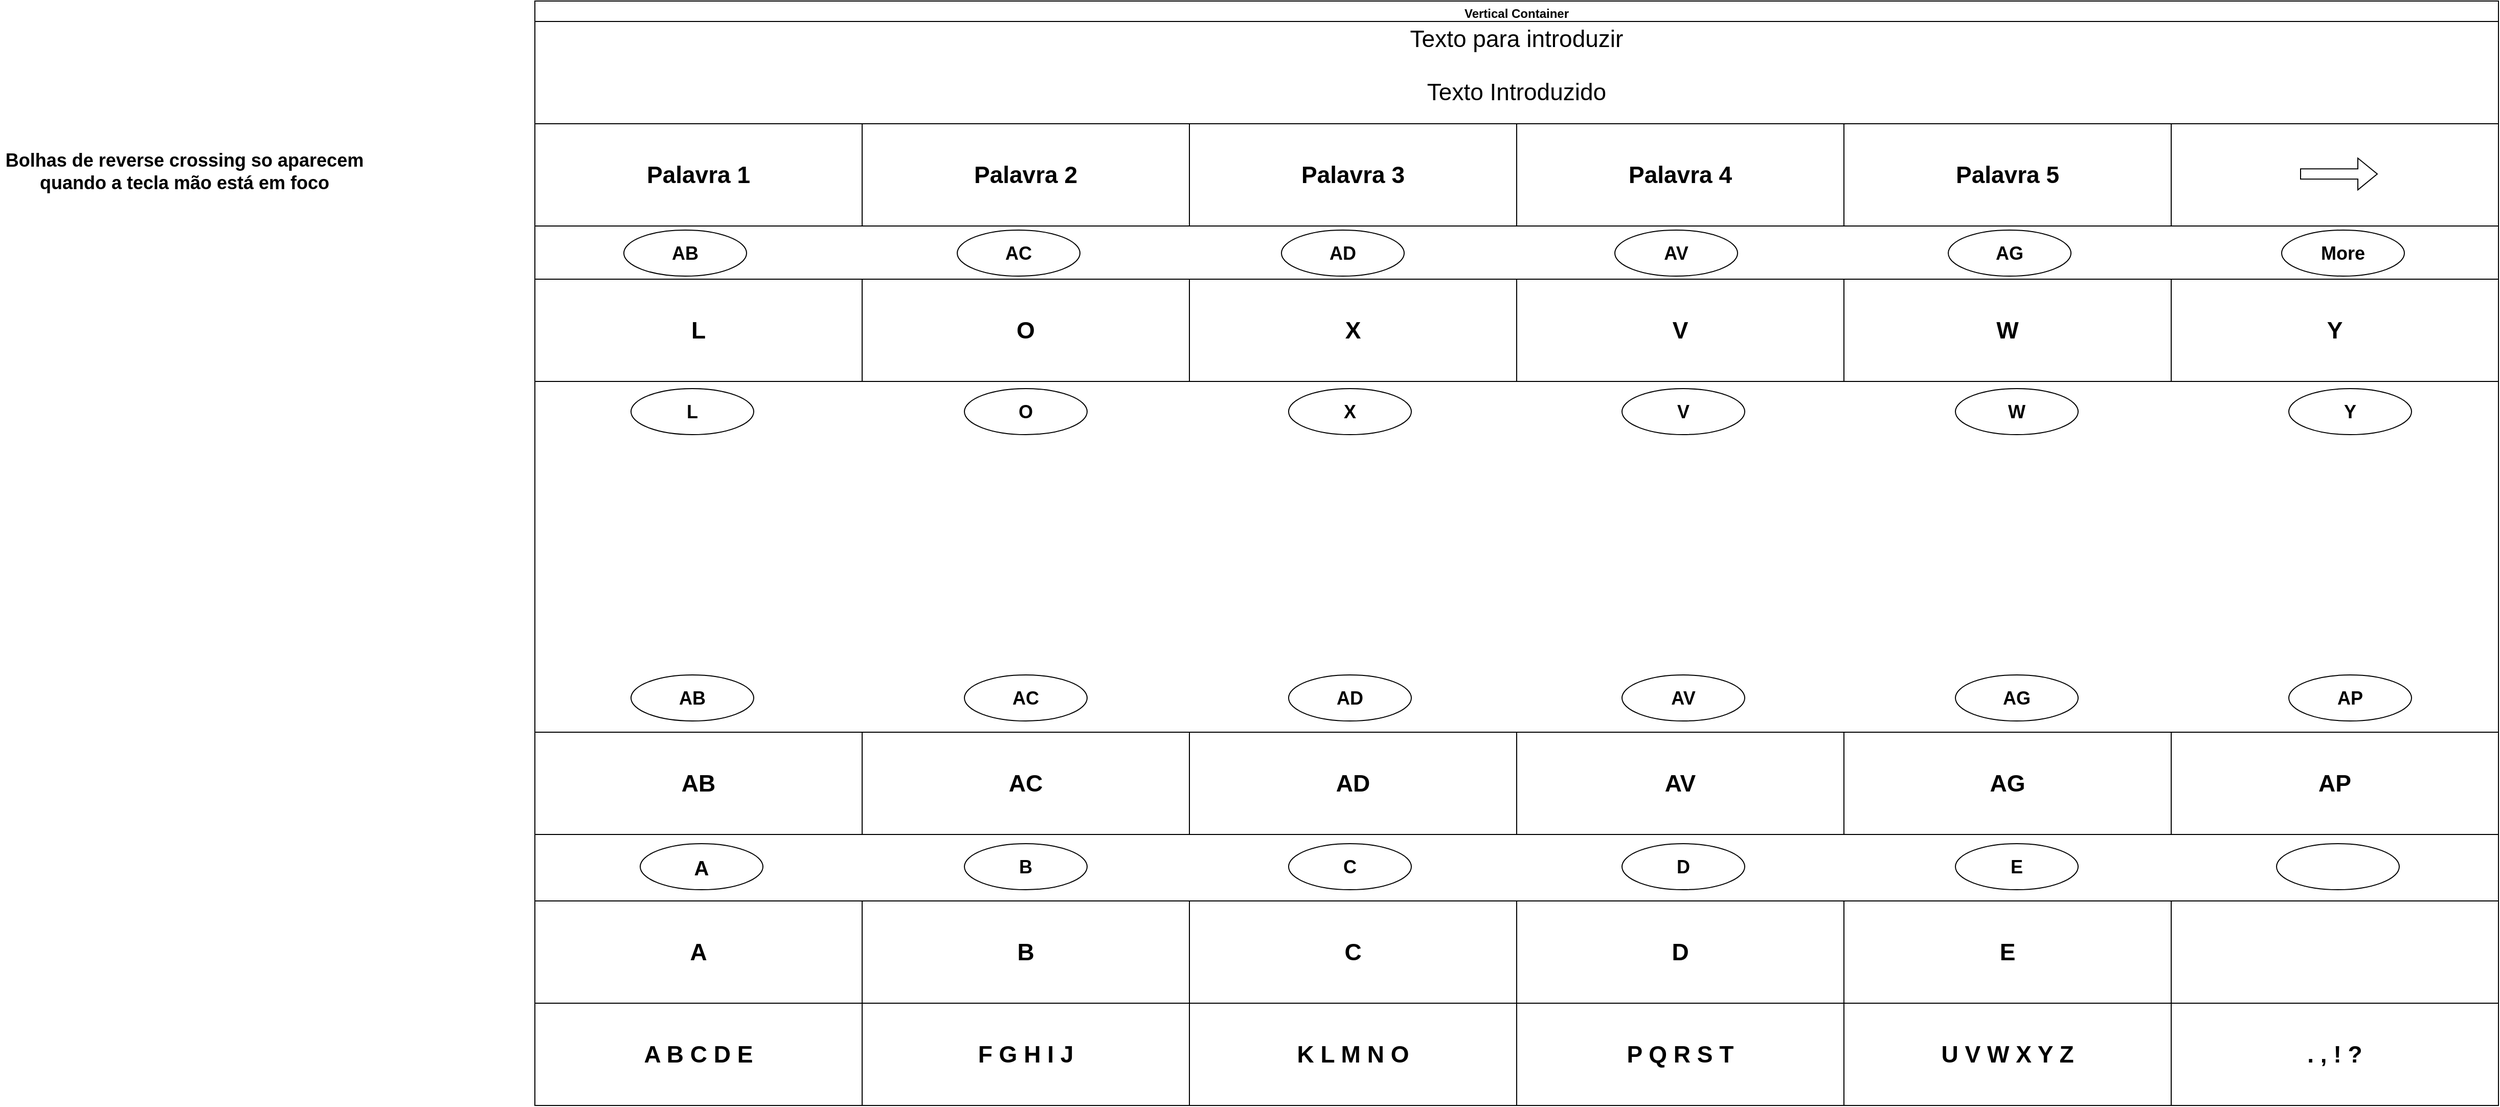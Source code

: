 <mxfile version="16.6.6" type="github"><diagram id="ehYQr9B-ZTgGNfDJRxZD" name="Page-1"><mxGraphModel dx="6180" dy="2857" grid="0" gridSize="10" guides="1" tooltips="1" connect="1" arrows="1" fold="1" page="1" pageScale="1" pageWidth="1920" pageHeight="1200" math="0" shadow="0"><root><mxCell id="0"/><mxCell id="1" parent="0"/><mxCell id="4cNoB2Lc4BqmqKSlEkCf-90" value="Vertical Container" style="swimlane;aspect=fixed;" parent="1" vertex="1"><mxGeometry y="-20" width="1920" height="1080" as="geometry"/></mxCell><mxCell id="4cNoB2Lc4BqmqKSlEkCf-92" value="A B C D E" style="rounded=0;whiteSpace=wrap;html=1;fontStyle=1;fontSize=23;" parent="4cNoB2Lc4BqmqKSlEkCf-90" vertex="1"><mxGeometry y="980" width="320" height="100" as="geometry"/></mxCell><mxCell id="4cNoB2Lc4BqmqKSlEkCf-93" value="F G H I J" style="rounded=0;whiteSpace=wrap;html=1;fontStyle=1;fontSize=23;" parent="4cNoB2Lc4BqmqKSlEkCf-90" vertex="1"><mxGeometry x="320" y="980" width="320" height="100" as="geometry"/></mxCell><mxCell id="4cNoB2Lc4BqmqKSlEkCf-94" value="K L M N O" style="rounded=0;whiteSpace=wrap;html=1;fontStyle=1;fontSize=23;" parent="4cNoB2Lc4BqmqKSlEkCf-90" vertex="1"><mxGeometry x="640" y="980" width="320" height="100" as="geometry"/></mxCell><mxCell id="4cNoB2Lc4BqmqKSlEkCf-95" value="P Q R S T" style="rounded=0;whiteSpace=wrap;html=1;fontStyle=1;fontSize=23;" parent="4cNoB2Lc4BqmqKSlEkCf-90" vertex="1"><mxGeometry x="960" y="980" width="320" height="100" as="geometry"/></mxCell><mxCell id="4cNoB2Lc4BqmqKSlEkCf-96" value="U V W X Y Z" style="rounded=0;whiteSpace=wrap;html=1;fontStyle=1;fontSize=23;" parent="4cNoB2Lc4BqmqKSlEkCf-90" vertex="1"><mxGeometry x="1280" y="980" width="320" height="100" as="geometry"/></mxCell><mxCell id="4cNoB2Lc4BqmqKSlEkCf-97" value=". , ! ?" style="rounded=0;whiteSpace=wrap;html=1;fontSize=23;fontStyle=1" parent="4cNoB2Lc4BqmqKSlEkCf-90" vertex="1"><mxGeometry x="1600" y="980" width="320" height="100" as="geometry"/></mxCell><mxCell id="4cNoB2Lc4BqmqKSlEkCf-98" value="" style="rounded=0;whiteSpace=wrap;html=1;" parent="4cNoB2Lc4BqmqKSlEkCf-90" vertex="1"><mxGeometry y="20" width="1920" height="100" as="geometry"/></mxCell><mxCell id="4cNoB2Lc4BqmqKSlEkCf-101" value="Texto para introduzir" style="text;html=1;strokeColor=none;fillColor=none;align=center;verticalAlign=middle;whiteSpace=wrap;rounded=0;fontSize=23;" parent="4cNoB2Lc4BqmqKSlEkCf-90" vertex="1"><mxGeometry y="22" width="1920" height="30" as="geometry"/></mxCell><mxCell id="4cNoB2Lc4BqmqKSlEkCf-106" value="Texto Introduzido" style="text;html=1;strokeColor=none;fillColor=none;align=center;verticalAlign=middle;whiteSpace=wrap;rounded=0;fontSize=23;" parent="4cNoB2Lc4BqmqKSlEkCf-90" vertex="1"><mxGeometry y="60" width="1920" height="58" as="geometry"/></mxCell><mxCell id="1VFu5SQpS5e8dGFgz0qe-13" value="A" style="rounded=0;whiteSpace=wrap;html=1;fontStyle=1;fontSize=23;" parent="4cNoB2Lc4BqmqKSlEkCf-90" vertex="1"><mxGeometry y="880" width="320" height="100" as="geometry"/></mxCell><mxCell id="1VFu5SQpS5e8dGFgz0qe-14" value="B" style="rounded=0;whiteSpace=wrap;html=1;fontStyle=1;fontSize=23;" parent="4cNoB2Lc4BqmqKSlEkCf-90" vertex="1"><mxGeometry x="320" y="880" width="320" height="100" as="geometry"/></mxCell><mxCell id="1VFu5SQpS5e8dGFgz0qe-15" value="C" style="rounded=0;whiteSpace=wrap;html=1;fontStyle=1;fontSize=23;" parent="4cNoB2Lc4BqmqKSlEkCf-90" vertex="1"><mxGeometry x="640" y="880" width="320" height="100" as="geometry"/></mxCell><mxCell id="1VFu5SQpS5e8dGFgz0qe-16" value="D" style="rounded=0;whiteSpace=wrap;html=1;fontStyle=1;fontSize=23;" parent="4cNoB2Lc4BqmqKSlEkCf-90" vertex="1"><mxGeometry x="960" y="880" width="320" height="100" as="geometry"/></mxCell><mxCell id="1VFu5SQpS5e8dGFgz0qe-17" value="E" style="rounded=0;whiteSpace=wrap;html=1;fontStyle=1;fontSize=23;" parent="4cNoB2Lc4BqmqKSlEkCf-90" vertex="1"><mxGeometry x="1280" y="880" width="320" height="100" as="geometry"/></mxCell><mxCell id="1VFu5SQpS5e8dGFgz0qe-18" value="" style="rounded=0;whiteSpace=wrap;html=1;fontSize=23;fontStyle=1" parent="4cNoB2Lc4BqmqKSlEkCf-90" vertex="1"><mxGeometry x="1600" y="880" width="320" height="100" as="geometry"/></mxCell><mxCell id="1VFu5SQpS5e8dGFgz0qe-19" value="A" style="ellipse;whiteSpace=wrap;html=1;fontSize=20;fontStyle=1" parent="4cNoB2Lc4BqmqKSlEkCf-90" vertex="1"><mxGeometry x="103" y="824" width="120" height="45" as="geometry"/></mxCell><mxCell id="1VFu5SQpS5e8dGFgz0qe-20" value="B" style="ellipse;whiteSpace=wrap;html=1;fontSize=18;fontStyle=1" parent="4cNoB2Lc4BqmqKSlEkCf-90" vertex="1"><mxGeometry x="420" y="824" width="120" height="45" as="geometry"/></mxCell><mxCell id="1VFu5SQpS5e8dGFgz0qe-21" value="C" style="ellipse;whiteSpace=wrap;html=1;fontSize=18;fontStyle=1" parent="4cNoB2Lc4BqmqKSlEkCf-90" vertex="1"><mxGeometry x="737" y="824" width="120" height="45" as="geometry"/></mxCell><mxCell id="1VFu5SQpS5e8dGFgz0qe-22" value="D" style="ellipse;whiteSpace=wrap;html=1;fontSize=18;fontStyle=1" parent="4cNoB2Lc4BqmqKSlEkCf-90" vertex="1"><mxGeometry x="1063" y="824" width="120" height="45" as="geometry"/></mxCell><mxCell id="1VFu5SQpS5e8dGFgz0qe-23" value="E" style="ellipse;whiteSpace=wrap;html=1;fontSize=18;fontStyle=1" parent="4cNoB2Lc4BqmqKSlEkCf-90" vertex="1"><mxGeometry x="1389" y="824" width="120" height="45" as="geometry"/></mxCell><mxCell id="1VFu5SQpS5e8dGFgz0qe-24" value="" style="ellipse;whiteSpace=wrap;html=1;" parent="4cNoB2Lc4BqmqKSlEkCf-90" vertex="1"><mxGeometry x="1703" y="824" width="120" height="45" as="geometry"/></mxCell><mxCell id="1VFu5SQpS5e8dGFgz0qe-25" value="AB" style="rounded=0;whiteSpace=wrap;html=1;fontStyle=1;fontSize=23;" parent="4cNoB2Lc4BqmqKSlEkCf-90" vertex="1"><mxGeometry y="715" width="320" height="100" as="geometry"/></mxCell><mxCell id="1VFu5SQpS5e8dGFgz0qe-26" value="AC" style="rounded=0;whiteSpace=wrap;html=1;fontStyle=1;fontSize=23;" parent="4cNoB2Lc4BqmqKSlEkCf-90" vertex="1"><mxGeometry x="320" y="715" width="320" height="100" as="geometry"/></mxCell><mxCell id="1VFu5SQpS5e8dGFgz0qe-27" value="AD" style="rounded=0;whiteSpace=wrap;html=1;fontStyle=1;fontSize=23;" parent="4cNoB2Lc4BqmqKSlEkCf-90" vertex="1"><mxGeometry x="640" y="715" width="320" height="100" as="geometry"/></mxCell><mxCell id="1VFu5SQpS5e8dGFgz0qe-28" value="AV" style="rounded=0;whiteSpace=wrap;html=1;fontStyle=1;fontSize=23;" parent="4cNoB2Lc4BqmqKSlEkCf-90" vertex="1"><mxGeometry x="960" y="715" width="320" height="100" as="geometry"/></mxCell><mxCell id="1VFu5SQpS5e8dGFgz0qe-29" value="AG" style="rounded=0;whiteSpace=wrap;html=1;fontStyle=1;fontSize=23;" parent="4cNoB2Lc4BqmqKSlEkCf-90" vertex="1"><mxGeometry x="1280" y="715" width="320" height="100" as="geometry"/></mxCell><mxCell id="1VFu5SQpS5e8dGFgz0qe-30" value="AP" style="rounded=0;whiteSpace=wrap;html=1;fontSize=23;fontStyle=1" parent="4cNoB2Lc4BqmqKSlEkCf-90" vertex="1"><mxGeometry x="1600" y="715" width="320" height="100" as="geometry"/></mxCell><mxCell id="1VFu5SQpS5e8dGFgz0qe-31" value="AB" style="ellipse;whiteSpace=wrap;html=1;fontSize=18;fontStyle=1" parent="4cNoB2Lc4BqmqKSlEkCf-90" vertex="1"><mxGeometry x="94" y="659" width="120" height="45" as="geometry"/></mxCell><mxCell id="1VFu5SQpS5e8dGFgz0qe-32" value="AC" style="ellipse;whiteSpace=wrap;html=1;fontSize=18;fontStyle=1" parent="4cNoB2Lc4BqmqKSlEkCf-90" vertex="1"><mxGeometry x="420" y="659" width="120" height="45" as="geometry"/></mxCell><mxCell id="1VFu5SQpS5e8dGFgz0qe-33" value="AD" style="ellipse;whiteSpace=wrap;html=1;fontSize=18;fontStyle=1" parent="4cNoB2Lc4BqmqKSlEkCf-90" vertex="1"><mxGeometry x="737" y="659" width="120" height="45" as="geometry"/></mxCell><mxCell id="1VFu5SQpS5e8dGFgz0qe-34" value="AV" style="ellipse;whiteSpace=wrap;html=1;fontSize=18;fontStyle=1" parent="4cNoB2Lc4BqmqKSlEkCf-90" vertex="1"><mxGeometry x="1063" y="659" width="120" height="45" as="geometry"/></mxCell><mxCell id="1VFu5SQpS5e8dGFgz0qe-35" value="AG" style="ellipse;whiteSpace=wrap;html=1;fontSize=18;fontStyle=1" parent="4cNoB2Lc4BqmqKSlEkCf-90" vertex="1"><mxGeometry x="1389" y="659" width="120" height="45" as="geometry"/></mxCell><mxCell id="1VFu5SQpS5e8dGFgz0qe-36" value="AP" style="ellipse;whiteSpace=wrap;html=1;fontSize=18;fontStyle=1" parent="4cNoB2Lc4BqmqKSlEkCf-90" vertex="1"><mxGeometry x="1715" y="659" width="120" height="45" as="geometry"/></mxCell><mxCell id="1VFu5SQpS5e8dGFgz0qe-37" value="Palavra 1" style="rounded=0;whiteSpace=wrap;html=1;fontStyle=1;fontSize=23;" parent="4cNoB2Lc4BqmqKSlEkCf-90" vertex="1"><mxGeometry y="120" width="320" height="100" as="geometry"/></mxCell><mxCell id="1VFu5SQpS5e8dGFgz0qe-38" value="Palavra 2" style="rounded=0;whiteSpace=wrap;html=1;fontStyle=1;fontSize=23;" parent="4cNoB2Lc4BqmqKSlEkCf-90" vertex="1"><mxGeometry x="320" y="120" width="320" height="100" as="geometry"/></mxCell><mxCell id="1VFu5SQpS5e8dGFgz0qe-39" value="Palavra 3" style="rounded=0;whiteSpace=wrap;html=1;fontStyle=1;fontSize=23;" parent="4cNoB2Lc4BqmqKSlEkCf-90" vertex="1"><mxGeometry x="640" y="120" width="320" height="100" as="geometry"/></mxCell><mxCell id="1VFu5SQpS5e8dGFgz0qe-40" value="Palavra 4" style="rounded=0;whiteSpace=wrap;html=1;fontStyle=1;fontSize=23;" parent="4cNoB2Lc4BqmqKSlEkCf-90" vertex="1"><mxGeometry x="960" y="120" width="320" height="100" as="geometry"/></mxCell><mxCell id="1VFu5SQpS5e8dGFgz0qe-41" value="Palavra 5" style="rounded=0;whiteSpace=wrap;html=1;fontStyle=1;fontSize=23;" parent="4cNoB2Lc4BqmqKSlEkCf-90" vertex="1"><mxGeometry x="1280" y="120" width="320" height="100" as="geometry"/></mxCell><mxCell id="1VFu5SQpS5e8dGFgz0qe-42" value="" style="rounded=0;whiteSpace=wrap;html=1;fontSize=23;fontStyle=1" parent="4cNoB2Lc4BqmqKSlEkCf-90" vertex="1"><mxGeometry x="1600" y="120" width="320" height="100" as="geometry"/></mxCell><mxCell id="1VFu5SQpS5e8dGFgz0qe-43" value="L" style="rounded=0;whiteSpace=wrap;html=1;fontStyle=1;fontSize=23;" parent="4cNoB2Lc4BqmqKSlEkCf-90" vertex="1"><mxGeometry y="272" width="320" height="100" as="geometry"/></mxCell><mxCell id="1VFu5SQpS5e8dGFgz0qe-44" value="O" style="rounded=0;whiteSpace=wrap;html=1;fontStyle=1;fontSize=23;" parent="4cNoB2Lc4BqmqKSlEkCf-90" vertex="1"><mxGeometry x="320" y="272" width="320" height="100" as="geometry"/></mxCell><mxCell id="1VFu5SQpS5e8dGFgz0qe-45" value="X" style="rounded=0;whiteSpace=wrap;html=1;fontStyle=1;fontSize=23;" parent="4cNoB2Lc4BqmqKSlEkCf-90" vertex="1"><mxGeometry x="640" y="272" width="320" height="100" as="geometry"/></mxCell><mxCell id="1VFu5SQpS5e8dGFgz0qe-46" value="V" style="rounded=0;whiteSpace=wrap;html=1;fontStyle=1;fontSize=23;" parent="4cNoB2Lc4BqmqKSlEkCf-90" vertex="1"><mxGeometry x="960" y="272" width="320" height="100" as="geometry"/></mxCell><mxCell id="1VFu5SQpS5e8dGFgz0qe-47" value="W" style="rounded=0;whiteSpace=wrap;html=1;fontStyle=1;fontSize=23;" parent="4cNoB2Lc4BqmqKSlEkCf-90" vertex="1"><mxGeometry x="1280" y="272" width="320" height="100" as="geometry"/></mxCell><mxCell id="1VFu5SQpS5e8dGFgz0qe-48" value="Y" style="rounded=0;whiteSpace=wrap;html=1;fontSize=23;fontStyle=1" parent="4cNoB2Lc4BqmqKSlEkCf-90" vertex="1"><mxGeometry x="1600" y="272" width="320" height="100" as="geometry"/></mxCell><mxCell id="1VFu5SQpS5e8dGFgz0qe-49" value="AB" style="ellipse;whiteSpace=wrap;html=1;fontSize=18;fontStyle=1" parent="4cNoB2Lc4BqmqKSlEkCf-90" vertex="1"><mxGeometry x="87" y="224" width="120" height="45" as="geometry"/></mxCell><mxCell id="1VFu5SQpS5e8dGFgz0qe-50" value="AC" style="ellipse;whiteSpace=wrap;html=1;fontSize=18;fontStyle=1" parent="4cNoB2Lc4BqmqKSlEkCf-90" vertex="1"><mxGeometry x="413" y="224" width="120" height="45" as="geometry"/></mxCell><mxCell id="1VFu5SQpS5e8dGFgz0qe-51" value="AD" style="ellipse;whiteSpace=wrap;html=1;fontSize=18;fontStyle=1" parent="4cNoB2Lc4BqmqKSlEkCf-90" vertex="1"><mxGeometry x="730" y="224" width="120" height="45" as="geometry"/></mxCell><mxCell id="1VFu5SQpS5e8dGFgz0qe-52" value="AV" style="ellipse;whiteSpace=wrap;html=1;fontSize=18;fontStyle=1" parent="4cNoB2Lc4BqmqKSlEkCf-90" vertex="1"><mxGeometry x="1056" y="224" width="120" height="45" as="geometry"/></mxCell><mxCell id="1VFu5SQpS5e8dGFgz0qe-53" value="AG" style="ellipse;whiteSpace=wrap;html=1;fontSize=18;fontStyle=1" parent="4cNoB2Lc4BqmqKSlEkCf-90" vertex="1"><mxGeometry x="1382" y="224" width="120" height="45" as="geometry"/></mxCell><mxCell id="1VFu5SQpS5e8dGFgz0qe-54" value="More" style="ellipse;whiteSpace=wrap;html=1;fontSize=18;fontStyle=1" parent="4cNoB2Lc4BqmqKSlEkCf-90" vertex="1"><mxGeometry x="1708" y="224" width="120" height="45" as="geometry"/></mxCell><mxCell id="1VFu5SQpS5e8dGFgz0qe-55" value="L" style="ellipse;whiteSpace=wrap;html=1;fontSize=18;fontStyle=1" parent="4cNoB2Lc4BqmqKSlEkCf-90" vertex="1"><mxGeometry x="94" y="379" width="120" height="45" as="geometry"/></mxCell><mxCell id="1VFu5SQpS5e8dGFgz0qe-56" value="O" style="ellipse;whiteSpace=wrap;html=1;fontSize=18;fontStyle=1" parent="4cNoB2Lc4BqmqKSlEkCf-90" vertex="1"><mxGeometry x="420" y="379" width="120" height="45" as="geometry"/></mxCell><mxCell id="1VFu5SQpS5e8dGFgz0qe-57" value="X" style="ellipse;whiteSpace=wrap;html=1;fontSize=18;fontStyle=1" parent="4cNoB2Lc4BqmqKSlEkCf-90" vertex="1"><mxGeometry x="737" y="379" width="120" height="45" as="geometry"/></mxCell><mxCell id="1VFu5SQpS5e8dGFgz0qe-58" value="V" style="ellipse;whiteSpace=wrap;html=1;fontSize=18;fontStyle=1" parent="4cNoB2Lc4BqmqKSlEkCf-90" vertex="1"><mxGeometry x="1063" y="379" width="120" height="45" as="geometry"/></mxCell><mxCell id="1VFu5SQpS5e8dGFgz0qe-59" value="W" style="ellipse;whiteSpace=wrap;html=1;fontSize=18;fontStyle=1" parent="4cNoB2Lc4BqmqKSlEkCf-90" vertex="1"><mxGeometry x="1389" y="379" width="120" height="45" as="geometry"/></mxCell><mxCell id="1VFu5SQpS5e8dGFgz0qe-60" value="Y" style="ellipse;whiteSpace=wrap;html=1;fontSize=18;fontStyle=1" parent="4cNoB2Lc4BqmqKSlEkCf-90" vertex="1"><mxGeometry x="1715" y="379" width="120" height="45" as="geometry"/></mxCell><mxCell id="1VFu5SQpS5e8dGFgz0qe-63" value="" style="shape=flexArrow;endArrow=classic;html=1;rounded=0;fontSize=18;" parent="4cNoB2Lc4BqmqKSlEkCf-90" edge="1"><mxGeometry width="50" height="50" relative="1" as="geometry"><mxPoint x="1726" y="169.17" as="sourcePoint"/><mxPoint x="1802" y="169.17" as="targetPoint"/></mxGeometry></mxCell><mxCell id="1VFu5SQpS5e8dGFgz0qe-87" value="&lt;b&gt;Bolhas de reverse crossing so aparecem quando a tecla mão está em foco&lt;/b&gt;" style="text;html=1;strokeColor=none;fillColor=none;align=center;verticalAlign=middle;whiteSpace=wrap;rounded=0;fontSize=18;" parent="1" vertex="1"><mxGeometry x="-523" y="118" width="361" height="58" as="geometry"/></mxCell></root></mxGraphModel></diagram></mxfile>